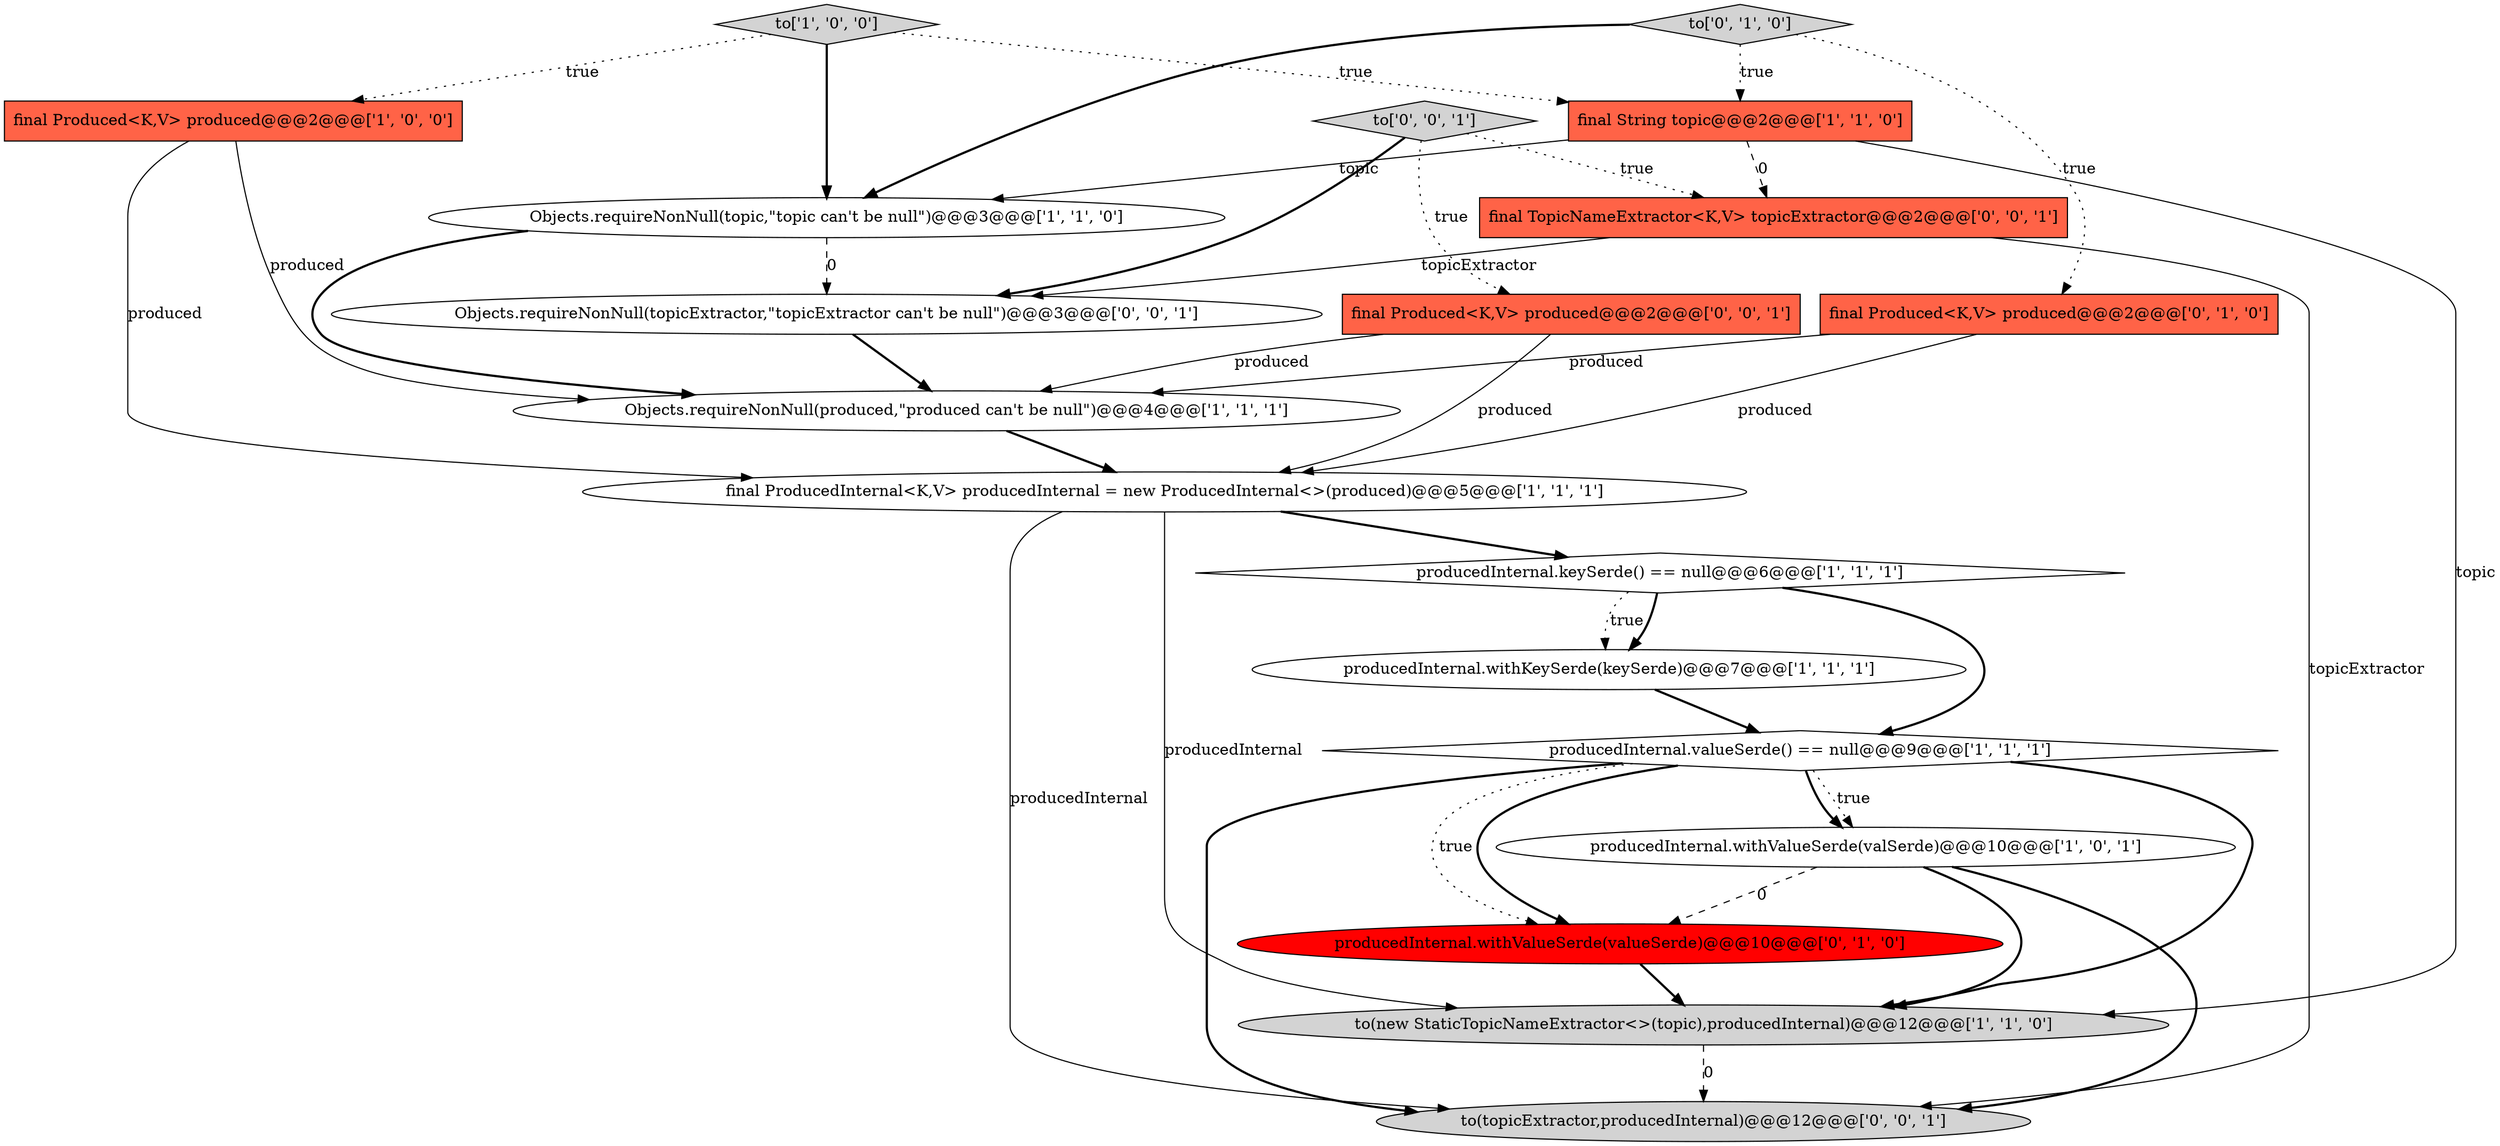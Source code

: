 digraph {
0 [style = filled, label = "final Produced<K,V> produced@@@2@@@['1', '0', '0']", fillcolor = tomato, shape = box image = "AAA0AAABBB1BBB"];
11 [style = filled, label = "producedInternal.withValueSerde(valueSerde)@@@10@@@['0', '1', '0']", fillcolor = red, shape = ellipse image = "AAA1AAABBB2BBB"];
5 [style = filled, label = "producedInternal.keySerde() == null@@@6@@@['1', '1', '1']", fillcolor = white, shape = diamond image = "AAA0AAABBB1BBB"];
17 [style = filled, label = "final TopicNameExtractor<K,V> topicExtractor@@@2@@@['0', '0', '1']", fillcolor = tomato, shape = box image = "AAA0AAABBB3BBB"];
13 [style = filled, label = "to['0', '1', '0']", fillcolor = lightgray, shape = diamond image = "AAA0AAABBB2BBB"];
8 [style = filled, label = "Objects.requireNonNull(topic,\"topic can't be null\")@@@3@@@['1', '1', '0']", fillcolor = white, shape = ellipse image = "AAA0AAABBB1BBB"];
3 [style = filled, label = "final ProducedInternal<K,V> producedInternal = new ProducedInternal<>(produced)@@@5@@@['1', '1', '1']", fillcolor = white, shape = ellipse image = "AAA0AAABBB1BBB"];
10 [style = filled, label = "producedInternal.withValueSerde(valSerde)@@@10@@@['1', '0', '1']", fillcolor = white, shape = ellipse image = "AAA0AAABBB1BBB"];
2 [style = filled, label = "Objects.requireNonNull(produced,\"produced can't be null\")@@@4@@@['1', '1', '1']", fillcolor = white, shape = ellipse image = "AAA0AAABBB1BBB"];
14 [style = filled, label = "final Produced<K,V> produced@@@2@@@['0', '0', '1']", fillcolor = tomato, shape = box image = "AAA0AAABBB3BBB"];
12 [style = filled, label = "final Produced<K,V> produced@@@2@@@['0', '1', '0']", fillcolor = tomato, shape = box image = "AAA0AAABBB2BBB"];
6 [style = filled, label = "producedInternal.withKeySerde(keySerde)@@@7@@@['1', '1', '1']", fillcolor = white, shape = ellipse image = "AAA0AAABBB1BBB"];
16 [style = filled, label = "Objects.requireNonNull(topicExtractor,\"topicExtractor can't be null\")@@@3@@@['0', '0', '1']", fillcolor = white, shape = ellipse image = "AAA0AAABBB3BBB"];
9 [style = filled, label = "to['1', '0', '0']", fillcolor = lightgray, shape = diamond image = "AAA0AAABBB1BBB"];
15 [style = filled, label = "to(topicExtractor,producedInternal)@@@12@@@['0', '0', '1']", fillcolor = lightgray, shape = ellipse image = "AAA0AAABBB3BBB"];
4 [style = filled, label = "final String topic@@@2@@@['1', '1', '0']", fillcolor = tomato, shape = box image = "AAA0AAABBB1BBB"];
1 [style = filled, label = "to(new StaticTopicNameExtractor<>(topic),producedInternal)@@@12@@@['1', '1', '0']", fillcolor = lightgray, shape = ellipse image = "AAA0AAABBB1BBB"];
18 [style = filled, label = "to['0', '0', '1']", fillcolor = lightgray, shape = diamond image = "AAA0AAABBB3BBB"];
7 [style = filled, label = "producedInternal.valueSerde() == null@@@9@@@['1', '1', '1']", fillcolor = white, shape = diamond image = "AAA0AAABBB1BBB"];
14->2 [style = solid, label="produced"];
4->1 [style = solid, label="topic"];
8->16 [style = dashed, label="0"];
7->11 [style = bold, label=""];
7->1 [style = bold, label=""];
7->10 [style = dotted, label="true"];
10->15 [style = bold, label=""];
9->0 [style = dotted, label="true"];
13->12 [style = dotted, label="true"];
4->17 [style = dashed, label="0"];
7->10 [style = bold, label=""];
11->1 [style = bold, label=""];
1->15 [style = dashed, label="0"];
2->3 [style = bold, label=""];
17->16 [style = solid, label="topicExtractor"];
4->8 [style = solid, label="topic"];
5->6 [style = dotted, label="true"];
0->3 [style = solid, label="produced"];
16->2 [style = bold, label=""];
9->8 [style = bold, label=""];
18->14 [style = dotted, label="true"];
14->3 [style = solid, label="produced"];
10->11 [style = dashed, label="0"];
13->4 [style = dotted, label="true"];
3->15 [style = solid, label="producedInternal"];
3->5 [style = bold, label=""];
12->3 [style = solid, label="produced"];
5->6 [style = bold, label=""];
7->11 [style = dotted, label="true"];
8->2 [style = bold, label=""];
9->4 [style = dotted, label="true"];
5->7 [style = bold, label=""];
7->15 [style = bold, label=""];
18->17 [style = dotted, label="true"];
0->2 [style = solid, label="produced"];
6->7 [style = bold, label=""];
13->8 [style = bold, label=""];
10->1 [style = bold, label=""];
17->15 [style = solid, label="topicExtractor"];
12->2 [style = solid, label="produced"];
3->1 [style = solid, label="producedInternal"];
18->16 [style = bold, label=""];
}
